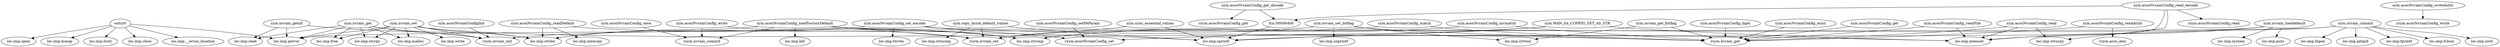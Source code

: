 digraph code {
  "0x00005e58" [label="entry0"];
  "0x00005e58" -> "0x00005e1c";
  "0x00005e1c" [label="loc.imp.open"];
  "0x00005e58" -> "0x00005d20";
  "0x00005d20" [label="loc.imp.mmap"];
  "0x00005e58" -> "0x00005e34";
  "0x00005e34" [label="loc.imp.fcntl"];
  "0x00005e58" -> "0x00005e40";
  "0x00005e40" [label="loc.imp.close"];
  "0x00005e58" -> "0x00005cd8";
  "0x00005cd8" [label="loc.imp.perror"];
  "0x00005e58" -> "0x00005df8";
  "0x00005df8" [label="loc.imp.__errno_location"];
  "0x00006228" [label="sym.nvram_set_bitflag"];
  "0x00006228" -> "0x00005d98";
  "0x00005d98" [label="rsym.nvram_get"];
  "0x00006228" -> "0x00005d08";
  "0x00005d08" [label="loc.imp.strtoul"];
  "0x00006228" -> "0x00005cb4";
  "0x00005cb4" [label="loc.imp.snprintf"];
  "0x00006228" -> "0x00005d5c";
  "0x00005d5c" [label="rsym.nvram_set"];
  "0x0000618c" [label="sym.nvram_getall"];
  "0x0000618c" -> "0x00005d68";
  "0x00005d68" [label="loc.imp.read"];
  "0x0000618c" -> "0x00005e28";
  "0x00005e28" [label="rsym.nvram_init"];
  "0x0000618c" -> "0x00005cd8";
  "0x00005cd8" [label="loc.imp.perror"];
  "0x000069e8" [label="sym.acosNvramConfig_readFile"];
  "0x000069e8" -> "0x00005da4";
  "0x00005da4" [label="loc.imp.memset"];
  "0x000069e8" -> "0x00005d98";
  "0x00005d98" [label="rsym.nvram_get"];
  "0x00006978" [label="sym.acosNvramConfig_readAsInt"];
  "0x00006978" -> "0x00005d98";
  "0x00005d98" [label="rsym.nvram_get"];
  "0x00006978" -> "0x00005c9c";
  "0x00005c9c" [label="rsym.acos_atoi"];
  "0x00006b48" [label="sym.acosNvramConfig_writeAsInt"];
  "0x00006b48" -> "0x00005e04";
  "0x00005e04" [label="rsym.acosNvramConfig_write"];
  "0x000073a4" [label="sym.copy_bssid_default_values"];
  "0x000073a4" -> "0x00005d74";
  "0x00005d74" [label="loc.imp.strncmp"];
  "0x000073a4" -> "0x00005dd4";
  "0x00005dd4" [label="loc.imp.sprintf"];
  "0x000073a4" -> "0x00005d5c";
  "0x00005d5c" [label="rsym.nvram_set"];
  "0x00006dc4" [label="sym.acosNvramConfig_set_encode"];
  "0x00006dc4" -> "0x00005da4";
  "0x00005da4" [label="loc.imp.memset"];
  "0x00006dc4" -> "0x00005e10";
  "0x00005e10" [label="loc.imp.strlen"];
  "0x00006dc4" -> "0x00005dec";
  "0x00005dec" [label="rsym.acosNvramConfig_set"];
  "0x00006dc4" -> "0x00005de0";
  "0x00005de0" [label="loc.imp.fwrite"];
  "0x000068fc" [label="sym.acosNvramConfig_read"];
  "0x000068fc" -> "0x00005da4";
  "0x00005da4" [label="loc.imp.memset"];
  "0x000068fc" -> "0x00005d98";
  "0x00005d98" [label="rsym.nvram_get"];
  "0x000068fc" -> "0x00005d80";
  "0x00005d80" [label="loc.imp.strncpy"];
  "0x00006ff4" [label="sym.acosNvramConfig_read_decode"];
  "0x00006ff4" -> "0x00005da4";
  "0x00005da4" [label="loc.imp.memset"];
  "0x00006ff4" -> "0x00005d14";
  "0x00005d14" [label="rsym.acosNvramConfig_read"];
  "0x00006ff4" -> "0x00005d80";
  "0x00005d80" [label="loc.imp.strncpy"];
  "0x00006ff4" -> "0x00006400";
  "0x00006400" [label="fcn.00006400"];
  "0x00006400" [label="fcn.00006400"];
  "0x00006400" -> "0x00005dd4";
  "0x00005dd4" [label="loc.imp.sprintf"];
  "0x000068d8" [label="sym.acosNvramConfig_exist"];
  "0x000068d8" -> "0x00005d98";
  "0x00005d98" [label="rsym.nvram_get"];
  "0x00006774" [label="sym.acosNvramConfig_get"];
  "0x00006774" -> "0x00005d98";
  "0x00005d98" [label="rsym.nvram_get"];
  "0x0000689c" [label="sym.acosNvramConfig_invmatch"];
  "0x0000689c" -> "0x00005d98";
  "0x00005d98" [label="rsym.nvram_get"];
  "0x0000689c" -> "0x00005dc8";
  "0x00005dc8" [label="loc.imp.strcmp"];
  "0x00006224" [label="sym.nvram_set"];
  "0x00006224" -> "0x00005e10";
  "0x00005e10" [label="loc.imp.strlen"];
  "0x00006224" -> "0x00005e28";
  "0x00005e28" [label="rsym.nvram_init"];
  "0x00006224" -> "0x00005dd4";
  "0x00005dd4" [label="loc.imp.sprintf"];
  "0x00006224" -> "0x00005d2c";
  "0x00005d2c" [label="loc.imp.write"];
  "0x00006224" -> "0x00005e4c";
  "0x00005e4c" [label="loc.imp.free"];
  "0x00006224" -> "0x00005c90";
  "0x00005c90" [label="loc.imp.strcpy"];
  "0x00006224" -> "0x00005cd8";
  "0x00005cd8" [label="loc.imp.perror"];
  "0x00006224" -> "0x00005cfc";
  "0x00005cfc" [label="loc.imp.malloc"];
  "0x00006c4c" [label="sym.acosNvramConfig_loadFactoryDefault"];
  "0x00006c4c" -> "0x00005d98";
  "0x00005d98" [label="rsym.nvram_get"];
  "0x00006c4c" -> "0x00005e10";
  "0x00005e10" [label="loc.imp.strlen"];
  "0x00006c4c" -> "0x00005dc8";
  "0x00005dc8" [label="loc.imp.strcmp"];
  "0x00006c4c" -> "0x00005d5c";
  "0x00005d5c" [label="rsym.nvram_set"];
  "0x00006c4c" -> "0x00005dbc";
  "0x00005dbc" [label="rsym.nvram_commit"];
  "0x00006c4c" -> "0x00005d44";
  "0x00005d44" [label="loc.imp.kill"];
  "0x00006860" [label="sym.acosNvramConfig_match"];
  "0x00006860" -> "0x00005d98";
  "0x00005d98" [label="rsym.nvram_get"];
  "0x00006860" -> "0x00005dc8";
  "0x00005dc8" [label="loc.imp.strcmp"];
  "0x00006028" [label="sym.nvram_get"];
  "0x00006028" -> "0x00005e10";
  "0x00005e10" [label="loc.imp.strlen"];
  "0x00006028" -> "0x00005e28";
  "0x00005e28" [label="rsym.nvram_init"];
  "0x00006028" -> "0x00005c90";
  "0x00005c90" [label="loc.imp.strcpy"];
  "0x00006028" -> "0x00005d68";
  "0x00005d68" [label="loc.imp.read"];
  "0x00006028" -> "0x00005e4c";
  "0x00005e4c" [label="loc.imp.free"];
  "0x00006028" -> "0x00005cd8";
  "0x00005cd8" [label="loc.imp.perror"];
  "0x00006028" -> "0x00005cfc";
  "0x00005cfc" [label="loc.imp.malloc"];
  "0x000062d0" [label="sym.nvram_commit"];
  "0x000062d0" -> "0x00005d8c";
  "0x00005d8c" [label="loc.imp.fopen"];
  "0x000062d0" -> "0x00005cc0";
  "0x00005cc0" [label="loc.imp.getpid"];
  "0x000062d0" -> "0x00005d38";
  "0x00005d38" [label="loc.imp.fprintf"];
  "0x000062d0" -> "0x00005db0";
  "0x00005db0" [label="loc.imp.fclose"];
  "0x000062d0" -> "0x00005e28";
  "0x00005e28" [label="rsym.nvram_init"];
  "0x000062d0" -> "0x00005ca8";
  "0x00005ca8" [label="loc.imp.ioctl"];
  "0x000062d0" -> "0x00005cd8";
  "0x00005cd8" [label="loc.imp.perror"];
  "0x00007350" [label="sym.WAN_ith_CONFIG_SET_AS_STR"];
  "0x00007350" -> "0x00005da4";
  "0x00005da4" [label="loc.imp.memset"];
  "0x00007350" -> "0x00005dd4";
  "0x00005dd4" [label="loc.imp.sprintf"];
  "0x00007350" -> "0x00005dec";
  "0x00005dec" [label="rsym.acosNvramConfig_set"];
  "0x00006750" [label="sym.acosNvramConfigInit"];
  "0x00006750" -> "0x00005e28";
  "0x00005e28" [label="rsym.nvram_init"];
  "0x00007090" [label="sym.acosNvramConfig_setPAParam"];
  "0x00007090" -> "0x00005dec";
  "0x00005dec" [label="rsym.acosNvramConfig_set"];
  "0x00006c1c" [label="sym.acosNvramConfig_save"];
  "0x00006c1c" -> "0x00005dbc";
  "0x00005dbc" [label="rsym.nvram_commit"];
  "0x00006110" [label="sym.nvram_get_bitflag"];
  "0x00006110" -> "0x00005d98";
  "0x00005d98" [label="rsym.nvram_get"];
  "0x00006110" -> "0x00005d08";
  "0x00005d08" [label="loc.imp.strtoul"];
  "0x00007484" [label="sym.sync_essential_values"];
  "0x00007484" -> "0x00005dd4";
  "0x00005dd4" [label="loc.imp.sprintf"];
  "0x00007484" -> "0x00005d5c";
  "0x00005d5c" [label="rsym.nvram_set"];
  "0x00006384" [label="sym.nvram_loaddefault"];
  "0x00006384" -> "0x00005da4";
  "0x00005da4" [label="loc.imp.memset"];
  "0x00006384" -> "0x00005cf0";
  "0x00005cf0" [label="loc.imp.system"];
  "0x00006384" -> "0x00005dd4";
  "0x00005dd4" [label="loc.imp.sprintf"];
  "0x00006384" -> "0x00005ce4";
  "0x00005ce4" [label="loc.imp.puts"];
  "0x000067e4" [label="sym.acosNvramConfig_bget"];
  "0x000067e4" -> "0x00005d98";
  "0x00005d98" [label="rsym.nvram_get"];
  "0x00006fa4" [label="sym.acosNvramConfig_get_decode"];
  "0x00006fa4" -> "0x00005d50";
  "0x00005d50" [label="rsym.acosNvramConfig_get"];
  "0x00006fa4" -> "0x00006400";
  "0x00006400" [label="fcn.00006400"];
  "0x00006aec" [label="sym.acosNvramConfig_write"];
  "0x00006aec" -> "0x00005d5c";
  "0x00005d5c" [label="rsym.nvram_set"];
  "0x00006aec" -> "0x00005dbc";
  "0x00005dbc" [label="rsym.nvram_commit"];
  "0x00006a38" [label="sym.acosNvramConfig_readDefault"];
  "0x00006a38" -> "0x00005dc8";
  "0x00005dc8" [label="loc.imp.strcmp"];
  "0x00006a38" -> "0x00005e10";
  "0x00005e10" [label="loc.imp.strlen"];
  "0x00006a38" -> "0x00005ccc";
  "0x00005ccc" [label="loc.imp.memcpy"];
}